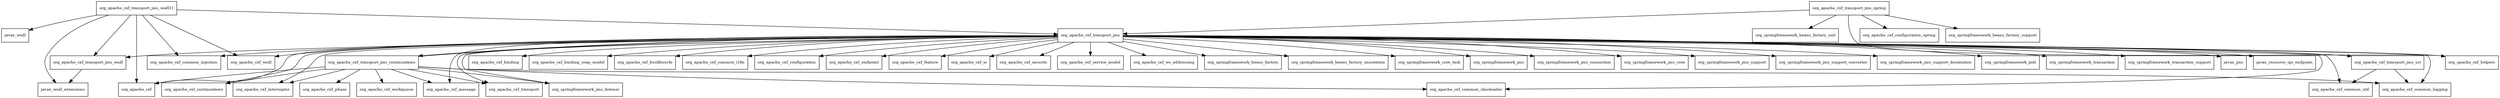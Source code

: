 digraph cxf_rt_transports_jms_2_7_11_redhat_3_package_dependencies {
  node [shape = box, fontsize=10.0];
  org_apache_cxf_transport_jms -> javax_jms;
  org_apache_cxf_transport_jms -> javax_resource_spi_endpoint;
  org_apache_cxf_transport_jms -> org_apache_cxf;
  org_apache_cxf_transport_jms -> org_apache_cxf_binding;
  org_apache_cxf_transport_jms -> org_apache_cxf_binding_soap_model;
  org_apache_cxf_transport_jms -> org_apache_cxf_buslifecycle;
  org_apache_cxf_transport_jms -> org_apache_cxf_common_classloader;
  org_apache_cxf_transport_jms -> org_apache_cxf_common_i18n;
  org_apache_cxf_transport_jms -> org_apache_cxf_common_injection;
  org_apache_cxf_transport_jms -> org_apache_cxf_common_logging;
  org_apache_cxf_transport_jms -> org_apache_cxf_common_util;
  org_apache_cxf_transport_jms -> org_apache_cxf_configuration;
  org_apache_cxf_transport_jms -> org_apache_cxf_continuations;
  org_apache_cxf_transport_jms -> org_apache_cxf_endpoint;
  org_apache_cxf_transport_jms -> org_apache_cxf_feature;
  org_apache_cxf_transport_jms -> org_apache_cxf_helpers;
  org_apache_cxf_transport_jms -> org_apache_cxf_interceptor;
  org_apache_cxf_transport_jms -> org_apache_cxf_io;
  org_apache_cxf_transport_jms -> org_apache_cxf_message;
  org_apache_cxf_transport_jms -> org_apache_cxf_security;
  org_apache_cxf_transport_jms -> org_apache_cxf_service_model;
  org_apache_cxf_transport_jms -> org_apache_cxf_transport;
  org_apache_cxf_transport_jms -> org_apache_cxf_transport_jms_continuations;
  org_apache_cxf_transport_jms -> org_apache_cxf_transport_jms_uri;
  org_apache_cxf_transport_jms -> org_apache_cxf_transport_jms_wsdl;
  org_apache_cxf_transport_jms -> org_apache_cxf_ws_addressing;
  org_apache_cxf_transport_jms -> org_apache_cxf_wsdl;
  org_apache_cxf_transport_jms -> org_springframework_beans_factory;
  org_apache_cxf_transport_jms -> org_springframework_beans_factory_annotation;
  org_apache_cxf_transport_jms -> org_springframework_core_task;
  org_apache_cxf_transport_jms -> org_springframework_jms;
  org_apache_cxf_transport_jms -> org_springframework_jms_connection;
  org_apache_cxf_transport_jms -> org_springframework_jms_core;
  org_apache_cxf_transport_jms -> org_springframework_jms_listener;
  org_apache_cxf_transport_jms -> org_springframework_jms_support;
  org_apache_cxf_transport_jms -> org_springframework_jms_support_converter;
  org_apache_cxf_transport_jms -> org_springframework_jms_support_destination;
  org_apache_cxf_transport_jms -> org_springframework_jndi;
  org_apache_cxf_transport_jms -> org_springframework_transaction;
  org_apache_cxf_transport_jms -> org_springframework_transaction_support;
  org_apache_cxf_transport_jms_continuations -> org_apache_cxf;
  org_apache_cxf_transport_jms_continuations -> org_apache_cxf_common_classloader;
  org_apache_cxf_transport_jms_continuations -> org_apache_cxf_common_logging;
  org_apache_cxf_transport_jms_continuations -> org_apache_cxf_continuations;
  org_apache_cxf_transport_jms_continuations -> org_apache_cxf_interceptor;
  org_apache_cxf_transport_jms_continuations -> org_apache_cxf_message;
  org_apache_cxf_transport_jms_continuations -> org_apache_cxf_phase;
  org_apache_cxf_transport_jms_continuations -> org_apache_cxf_transport;
  org_apache_cxf_transport_jms_continuations -> org_apache_cxf_transport_jms;
  org_apache_cxf_transport_jms_continuations -> org_apache_cxf_workqueue;
  org_apache_cxf_transport_jms_continuations -> org_springframework_jms_listener;
  org_apache_cxf_transport_jms_spring -> org_apache_cxf_configuration_spring;
  org_apache_cxf_transport_jms_spring -> org_apache_cxf_helpers;
  org_apache_cxf_transport_jms_spring -> org_apache_cxf_transport_jms;
  org_apache_cxf_transport_jms_spring -> org_springframework_beans_factory_support;
  org_apache_cxf_transport_jms_spring -> org_springframework_beans_factory_xml;
  org_apache_cxf_transport_jms_uri -> org_apache_cxf_common_logging;
  org_apache_cxf_transport_jms_uri -> org_apache_cxf_common_util;
  org_apache_cxf_transport_jms_wsdl -> javax_wsdl_extensions;
  org_apache_cxf_transport_jms_wsdl11 -> javax_wsdl;
  org_apache_cxf_transport_jms_wsdl11 -> javax_wsdl_extensions;
  org_apache_cxf_transport_jms_wsdl11 -> org_apache_cxf;
  org_apache_cxf_transport_jms_wsdl11 -> org_apache_cxf_common_injection;
  org_apache_cxf_transport_jms_wsdl11 -> org_apache_cxf_transport_jms;
  org_apache_cxf_transport_jms_wsdl11 -> org_apache_cxf_transport_jms_wsdl;
  org_apache_cxf_transport_jms_wsdl11 -> org_apache_cxf_wsdl;
}
